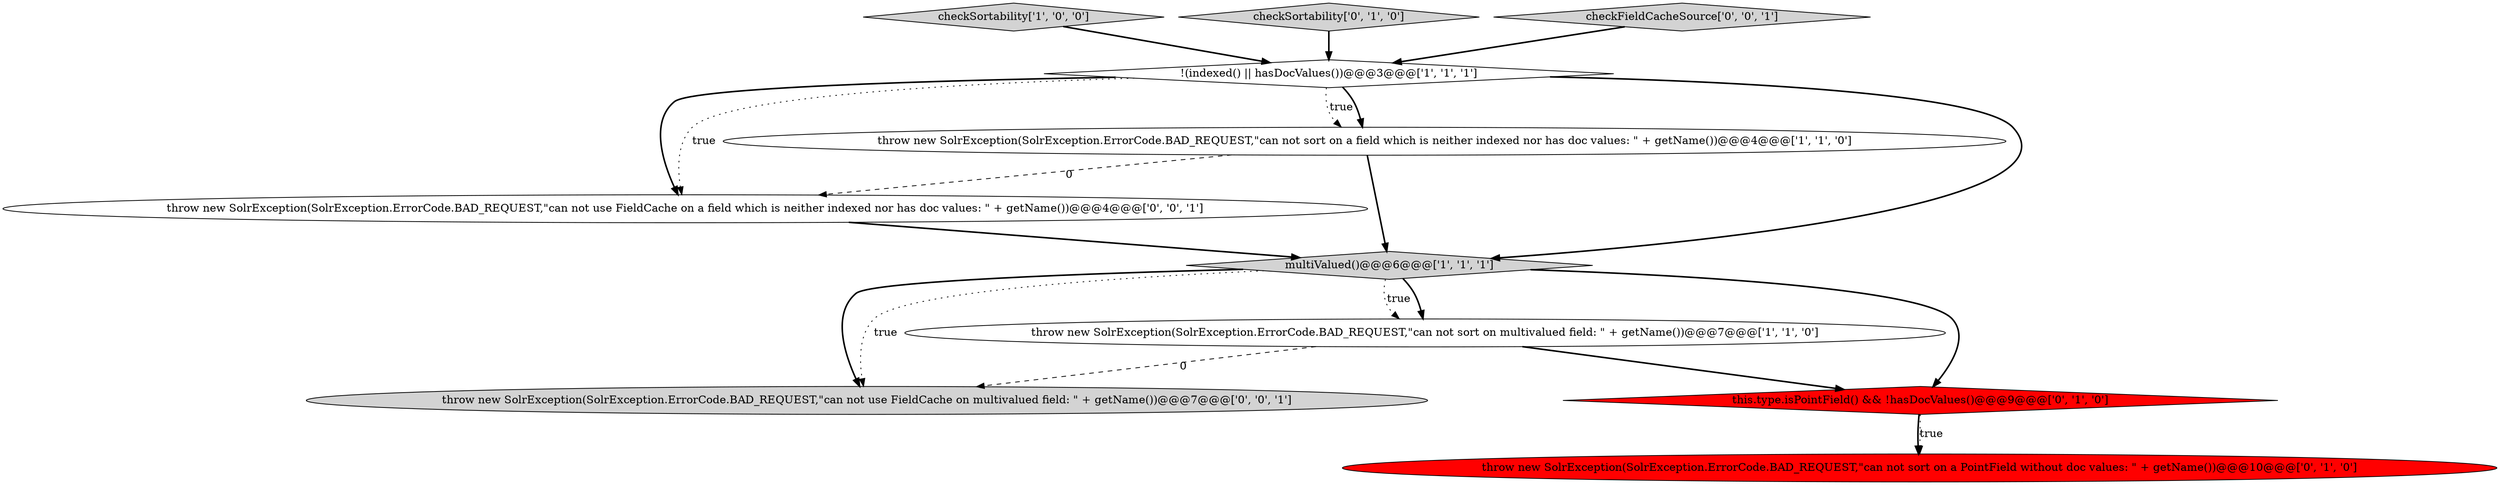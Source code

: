 digraph {
2 [style = filled, label = "checkSortability['1', '0', '0']", fillcolor = lightgray, shape = diamond image = "AAA0AAABBB1BBB"];
10 [style = filled, label = "throw new SolrException(SolrException.ErrorCode.BAD_REQUEST,\"can not use FieldCache on a field which is neither indexed nor has doc values: \" + getName())@@@4@@@['0', '0', '1']", fillcolor = white, shape = ellipse image = "AAA0AAABBB3BBB"];
7 [style = filled, label = "checkSortability['0', '1', '0']", fillcolor = lightgray, shape = diamond image = "AAA0AAABBB2BBB"];
5 [style = filled, label = "throw new SolrException(SolrException.ErrorCode.BAD_REQUEST,\"can not sort on a PointField without doc values: \" + getName())@@@10@@@['0', '1', '0']", fillcolor = red, shape = ellipse image = "AAA1AAABBB2BBB"];
8 [style = filled, label = "throw new SolrException(SolrException.ErrorCode.BAD_REQUEST,\"can not use FieldCache on multivalued field: \" + getName())@@@7@@@['0', '0', '1']", fillcolor = lightgray, shape = ellipse image = "AAA0AAABBB3BBB"];
1 [style = filled, label = "multiValued()@@@6@@@['1', '1', '1']", fillcolor = lightgray, shape = diamond image = "AAA0AAABBB1BBB"];
4 [style = filled, label = "throw new SolrException(SolrException.ErrorCode.BAD_REQUEST,\"can not sort on multivalued field: \" + getName())@@@7@@@['1', '1', '0']", fillcolor = white, shape = ellipse image = "AAA0AAABBB1BBB"];
0 [style = filled, label = "throw new SolrException(SolrException.ErrorCode.BAD_REQUEST,\"can not sort on a field which is neither indexed nor has doc values: \" + getName())@@@4@@@['1', '1', '0']", fillcolor = white, shape = ellipse image = "AAA0AAABBB1BBB"];
9 [style = filled, label = "checkFieldCacheSource['0', '0', '1']", fillcolor = lightgray, shape = diamond image = "AAA0AAABBB3BBB"];
6 [style = filled, label = "this.type.isPointField() && !hasDocValues()@@@9@@@['0', '1', '0']", fillcolor = red, shape = diamond image = "AAA1AAABBB2BBB"];
3 [style = filled, label = "!(indexed() || hasDocValues())@@@3@@@['1', '1', '1']", fillcolor = white, shape = diamond image = "AAA0AAABBB1BBB"];
9->3 [style = bold, label=""];
3->10 [style = bold, label=""];
6->5 [style = bold, label=""];
1->4 [style = bold, label=""];
1->6 [style = bold, label=""];
1->4 [style = dotted, label="true"];
1->8 [style = bold, label=""];
4->8 [style = dashed, label="0"];
0->10 [style = dashed, label="0"];
3->1 [style = bold, label=""];
10->1 [style = bold, label=""];
4->6 [style = bold, label=""];
3->0 [style = dotted, label="true"];
0->1 [style = bold, label=""];
7->3 [style = bold, label=""];
3->0 [style = bold, label=""];
2->3 [style = bold, label=""];
6->5 [style = dotted, label="true"];
3->10 [style = dotted, label="true"];
1->8 [style = dotted, label="true"];
}
